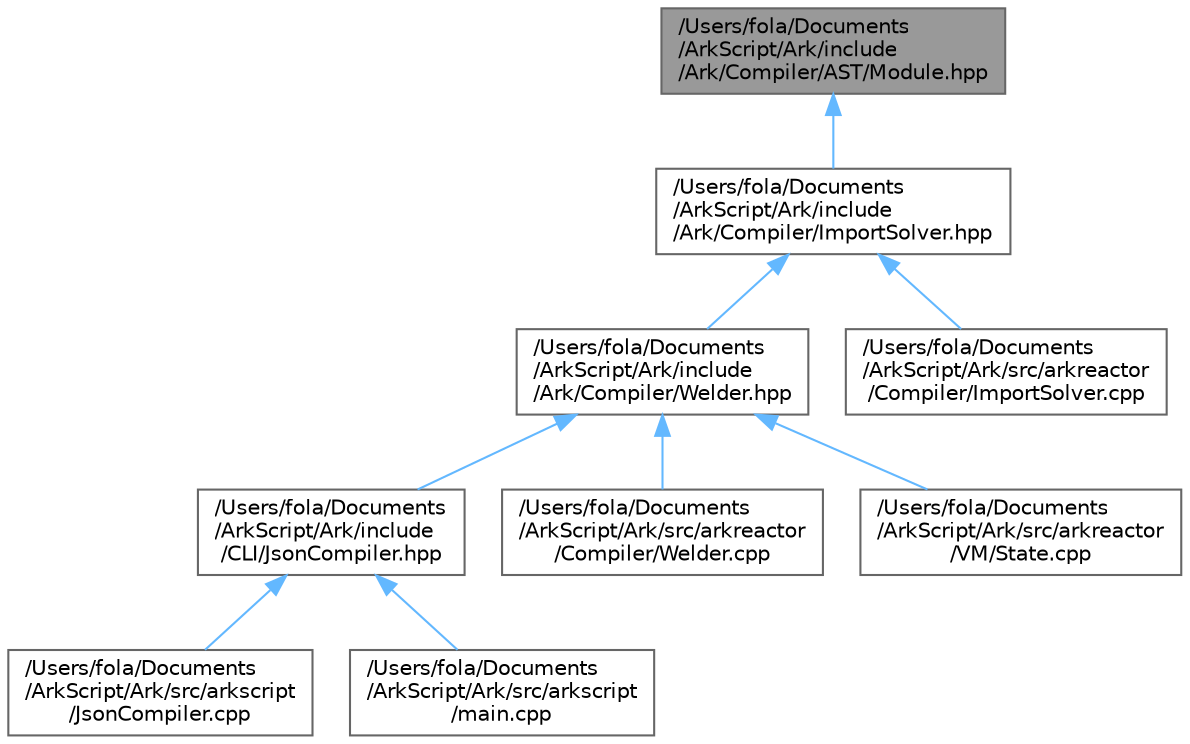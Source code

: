 digraph "/Users/fola/Documents/ArkScript/Ark/include/Ark/Compiler/AST/Module.hpp"
{
 // INTERACTIVE_SVG=YES
 // LATEX_PDF_SIZE
  bgcolor="transparent";
  edge [fontname=Helvetica,fontsize=10,labelfontname=Helvetica,labelfontsize=10];
  node [fontname=Helvetica,fontsize=10,shape=box,height=0.2,width=0.4];
  Node1 [label="/Users/fola/Documents\l/ArkScript/Ark/include\l/Ark/Compiler/AST/Module.hpp",height=0.2,width=0.4,color="gray40", fillcolor="grey60", style="filled", fontcolor="black",tooltip=" "];
  Node1 -> Node2 [dir="back",color="steelblue1",style="solid"];
  Node2 [label="/Users/fola/Documents\l/ArkScript/Ark/include\l/Ark/Compiler/ImportSolver.hpp",height=0.2,width=0.4,color="grey40", fillcolor="white", style="filled",URL="$d1/db0/ImportSolver_8hpp.html",tooltip=" "];
  Node2 -> Node3 [dir="back",color="steelblue1",style="solid"];
  Node3 [label="/Users/fola/Documents\l/ArkScript/Ark/include\l/Ark/Compiler/Welder.hpp",height=0.2,width=0.4,color="grey40", fillcolor="white", style="filled",URL="$de/d8e/Welder_8hpp.html",tooltip="In charge of welding everything needed to compile code."];
  Node3 -> Node4 [dir="back",color="steelblue1",style="solid"];
  Node4 [label="/Users/fola/Documents\l/ArkScript/Ark/include\l/CLI/JsonCompiler.hpp",height=0.2,width=0.4,color="grey40", fillcolor="white", style="filled",URL="$dc/dfd/JsonCompiler_8hpp.html",tooltip=" "];
  Node4 -> Node5 [dir="back",color="steelblue1",style="solid"];
  Node5 [label="/Users/fola/Documents\l/ArkScript/Ark/src/arkscript\l/JsonCompiler.cpp",height=0.2,width=0.4,color="grey40", fillcolor="white", style="filled",URL="$db/d71/JsonCompiler_8cpp.html",tooltip=" "];
  Node4 -> Node6 [dir="back",color="steelblue1",style="solid"];
  Node6 [label="/Users/fola/Documents\l/ArkScript/Ark/src/arkscript\l/main.cpp",height=0.2,width=0.4,color="grey40", fillcolor="white", style="filled",URL="$df/d0a/main_8cpp.html",tooltip=" "];
  Node3 -> Node7 [dir="back",color="steelblue1",style="solid"];
  Node7 [label="/Users/fola/Documents\l/ArkScript/Ark/src/arkreactor\l/Compiler/Welder.cpp",height=0.2,width=0.4,color="grey40", fillcolor="white", style="filled",URL="$d3/df1/Welder_8cpp.html",tooltip=" "];
  Node3 -> Node8 [dir="back",color="steelblue1",style="solid"];
  Node8 [label="/Users/fola/Documents\l/ArkScript/Ark/src/arkreactor\l/VM/State.cpp",height=0.2,width=0.4,color="grey40", fillcolor="white", style="filled",URL="$d0/da0/State_8cpp.html",tooltip=" "];
  Node2 -> Node9 [dir="back",color="steelblue1",style="solid"];
  Node9 [label="/Users/fola/Documents\l/ArkScript/Ark/src/arkreactor\l/Compiler/ImportSolver.cpp",height=0.2,width=0.4,color="grey40", fillcolor="white", style="filled",URL="$d6/d41/ImportSolver_8cpp.html",tooltip=" "];
}
